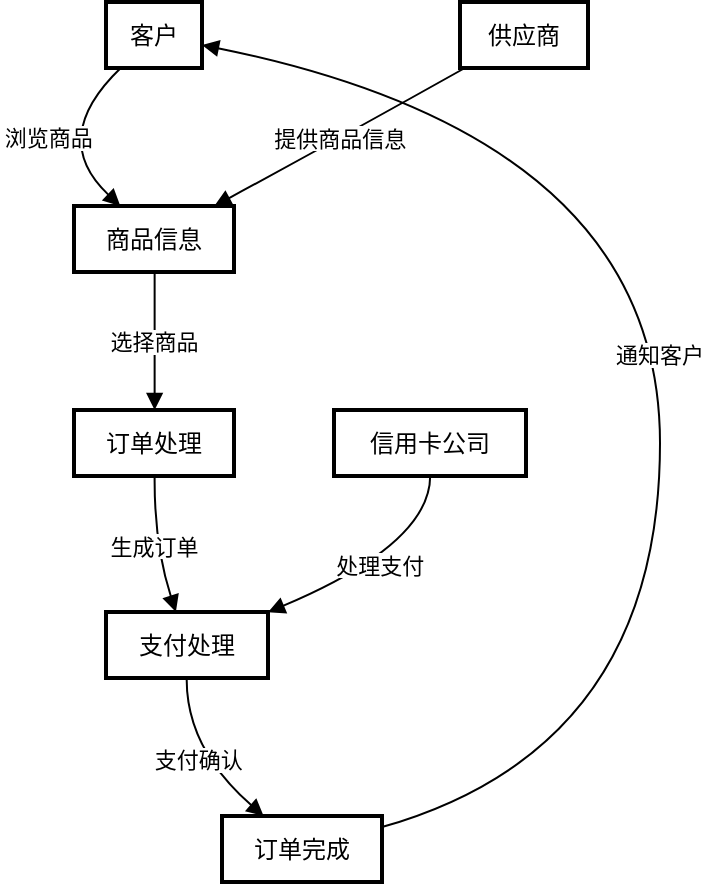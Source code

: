 <mxfile version="22.1.3" type="github">
  <diagram name="第 1 页" id="XmKStRnHBL8Z6eO2TXSu">
    <mxGraphModel dx="2341" dy="857" grid="1" gridSize="10" guides="1" tooltips="1" connect="1" arrows="1" fold="1" page="1" pageScale="1" pageWidth="827" pageHeight="1169" math="0" shadow="0">
      <root>
        <mxCell id="0" />
        <mxCell id="1" parent="0" />
        <mxCell id="tW6GjLoOiwQUJw68kN3I-1" value="客户" style="whiteSpace=wrap;strokeWidth=2;" vertex="1" parent="1">
          <mxGeometry x="49" y="20" width="48" height="33" as="geometry" />
        </mxCell>
        <mxCell id="tW6GjLoOiwQUJw68kN3I-2" value="商品信息" style="whiteSpace=wrap;strokeWidth=2;" vertex="1" parent="1">
          <mxGeometry x="33" y="122" width="80" height="33" as="geometry" />
        </mxCell>
        <mxCell id="tW6GjLoOiwQUJw68kN3I-3" value="订单处理" style="whiteSpace=wrap;strokeWidth=2;" vertex="1" parent="1">
          <mxGeometry x="33" y="224" width="80" height="33" as="geometry" />
        </mxCell>
        <mxCell id="tW6GjLoOiwQUJw68kN3I-4" value="支付处理" style="whiteSpace=wrap;strokeWidth=2;" vertex="1" parent="1">
          <mxGeometry x="49" y="325" width="81" height="33" as="geometry" />
        </mxCell>
        <mxCell id="tW6GjLoOiwQUJw68kN3I-5" value="订单完成" style="whiteSpace=wrap;strokeWidth=2;" vertex="1" parent="1">
          <mxGeometry x="107" y="427" width="80" height="33" as="geometry" />
        </mxCell>
        <mxCell id="tW6GjLoOiwQUJw68kN3I-6" value="供应商" style="whiteSpace=wrap;strokeWidth=2;" vertex="1" parent="1">
          <mxGeometry x="226" y="20" width="64" height="33" as="geometry" />
        </mxCell>
        <mxCell id="tW6GjLoOiwQUJw68kN3I-7" value="信用卡公司" style="whiteSpace=wrap;strokeWidth=2;" vertex="1" parent="1">
          <mxGeometry x="163" y="224" width="96" height="33" as="geometry" />
        </mxCell>
        <mxCell id="tW6GjLoOiwQUJw68kN3I-8" value="浏览商品" style="curved=1;startArrow=none;endArrow=block;exitX=0.145;exitY=1.012;entryX=0.287;entryY=-0.006;rounded=0;" edge="1" parent="1" source="tW6GjLoOiwQUJw68kN3I-1" target="tW6GjLoOiwQUJw68kN3I-2">
          <mxGeometry relative="1" as="geometry">
            <Array as="points">
              <mxPoint x="20" y="88" />
            </Array>
          </mxGeometry>
        </mxCell>
        <mxCell id="tW6GjLoOiwQUJw68kN3I-9" value="选择商品" style="curved=1;startArrow=none;endArrow=block;exitX=0.504;exitY=1.006;entryX=0.504;entryY=-0.012;rounded=0;" edge="1" parent="1" source="tW6GjLoOiwQUJw68kN3I-2" target="tW6GjLoOiwQUJw68kN3I-3">
          <mxGeometry relative="1" as="geometry">
            <Array as="points" />
          </mxGeometry>
        </mxCell>
        <mxCell id="tW6GjLoOiwQUJw68kN3I-10" value="生成订单" style="curved=1;startArrow=none;endArrow=block;exitX=0.504;exitY=1.0;entryX=0.433;entryY=0.012;rounded=0;" edge="1" parent="1" source="tW6GjLoOiwQUJw68kN3I-3" target="tW6GjLoOiwQUJw68kN3I-4">
          <mxGeometry relative="1" as="geometry">
            <Array as="points">
              <mxPoint x="73" y="291" />
            </Array>
          </mxGeometry>
        </mxCell>
        <mxCell id="tW6GjLoOiwQUJw68kN3I-11" value="支付确认" style="curved=1;startArrow=none;endArrow=block;exitX=0.498;exitY=1.024;entryX=0.263;entryY=0.006;rounded=0;" edge="1" parent="1" source="tW6GjLoOiwQUJw68kN3I-4" target="tW6GjLoOiwQUJw68kN3I-5">
          <mxGeometry relative="1" as="geometry">
            <Array as="points">
              <mxPoint x="89" y="393" />
            </Array>
          </mxGeometry>
        </mxCell>
        <mxCell id="tW6GjLoOiwQUJw68kN3I-12" value="通知客户" style="curved=1;startArrow=none;endArrow=block;exitX=0.998;exitY=0.169;entryX=1.004;entryY=0.652;rounded=0;" edge="1" parent="1" source="tW6GjLoOiwQUJw68kN3I-5" target="tW6GjLoOiwQUJw68kN3I-1">
          <mxGeometry relative="1" as="geometry">
            <Array as="points">
              <mxPoint x="326" y="393" />
              <mxPoint x="326" y="88" />
            </Array>
          </mxGeometry>
        </mxCell>
        <mxCell id="tW6GjLoOiwQUJw68kN3I-13" value="提供商品信息" style="curved=1;startArrow=none;endArrow=block;exitX=0.027;exitY=1.012;entryX=0.882;entryY=-0.006;rounded=0;" edge="1" parent="1" source="tW6GjLoOiwQUJw68kN3I-6" target="tW6GjLoOiwQUJw68kN3I-2">
          <mxGeometry relative="1" as="geometry">
            <Array as="points">
              <mxPoint x="166" y="88" />
            </Array>
          </mxGeometry>
        </mxCell>
        <mxCell id="tW6GjLoOiwQUJw68kN3I-14" value="处理支付" style="curved=1;startArrow=none;endArrow=block;exitX=0.501;exitY=1.0;entryX=0.991;entryY=0.012;rounded=0;" edge="1" parent="1" source="tW6GjLoOiwQUJw68kN3I-7" target="tW6GjLoOiwQUJw68kN3I-4">
          <mxGeometry relative="1" as="geometry">
            <Array as="points">
              <mxPoint x="211" y="291" />
            </Array>
          </mxGeometry>
        </mxCell>
      </root>
    </mxGraphModel>
  </diagram>
</mxfile>
